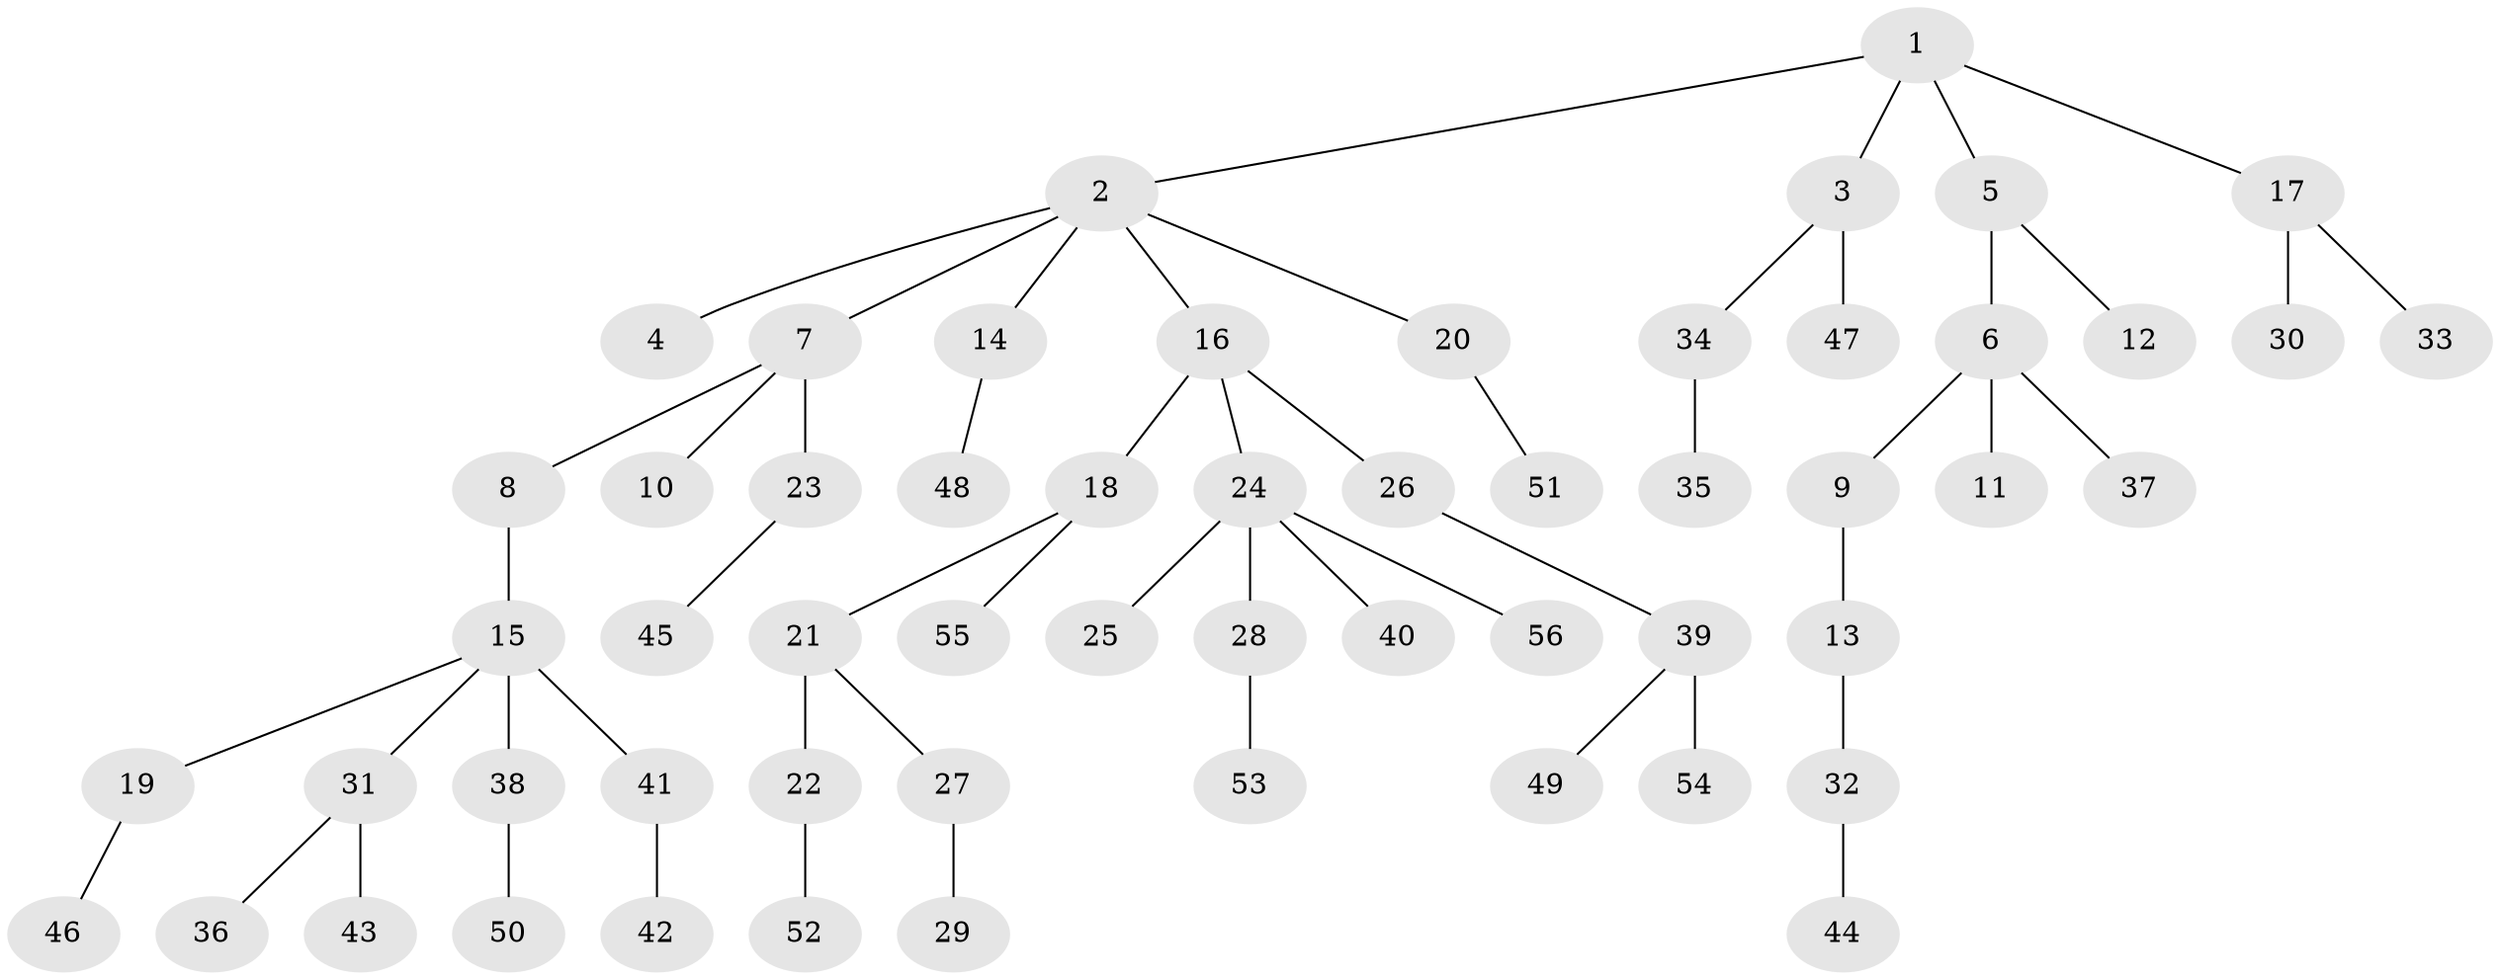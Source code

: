 // Generated by graph-tools (version 1.1) at 2025/11/02/27/25 16:11:26]
// undirected, 56 vertices, 55 edges
graph export_dot {
graph [start="1"]
  node [color=gray90,style=filled];
  1;
  2;
  3;
  4;
  5;
  6;
  7;
  8;
  9;
  10;
  11;
  12;
  13;
  14;
  15;
  16;
  17;
  18;
  19;
  20;
  21;
  22;
  23;
  24;
  25;
  26;
  27;
  28;
  29;
  30;
  31;
  32;
  33;
  34;
  35;
  36;
  37;
  38;
  39;
  40;
  41;
  42;
  43;
  44;
  45;
  46;
  47;
  48;
  49;
  50;
  51;
  52;
  53;
  54;
  55;
  56;
  1 -- 2;
  1 -- 3;
  1 -- 5;
  1 -- 17;
  2 -- 4;
  2 -- 7;
  2 -- 14;
  2 -- 16;
  2 -- 20;
  3 -- 34;
  3 -- 47;
  5 -- 6;
  5 -- 12;
  6 -- 9;
  6 -- 11;
  6 -- 37;
  7 -- 8;
  7 -- 10;
  7 -- 23;
  8 -- 15;
  9 -- 13;
  13 -- 32;
  14 -- 48;
  15 -- 19;
  15 -- 31;
  15 -- 38;
  15 -- 41;
  16 -- 18;
  16 -- 24;
  16 -- 26;
  17 -- 30;
  17 -- 33;
  18 -- 21;
  18 -- 55;
  19 -- 46;
  20 -- 51;
  21 -- 22;
  21 -- 27;
  22 -- 52;
  23 -- 45;
  24 -- 25;
  24 -- 28;
  24 -- 40;
  24 -- 56;
  26 -- 39;
  27 -- 29;
  28 -- 53;
  31 -- 36;
  31 -- 43;
  32 -- 44;
  34 -- 35;
  38 -- 50;
  39 -- 49;
  39 -- 54;
  41 -- 42;
}
